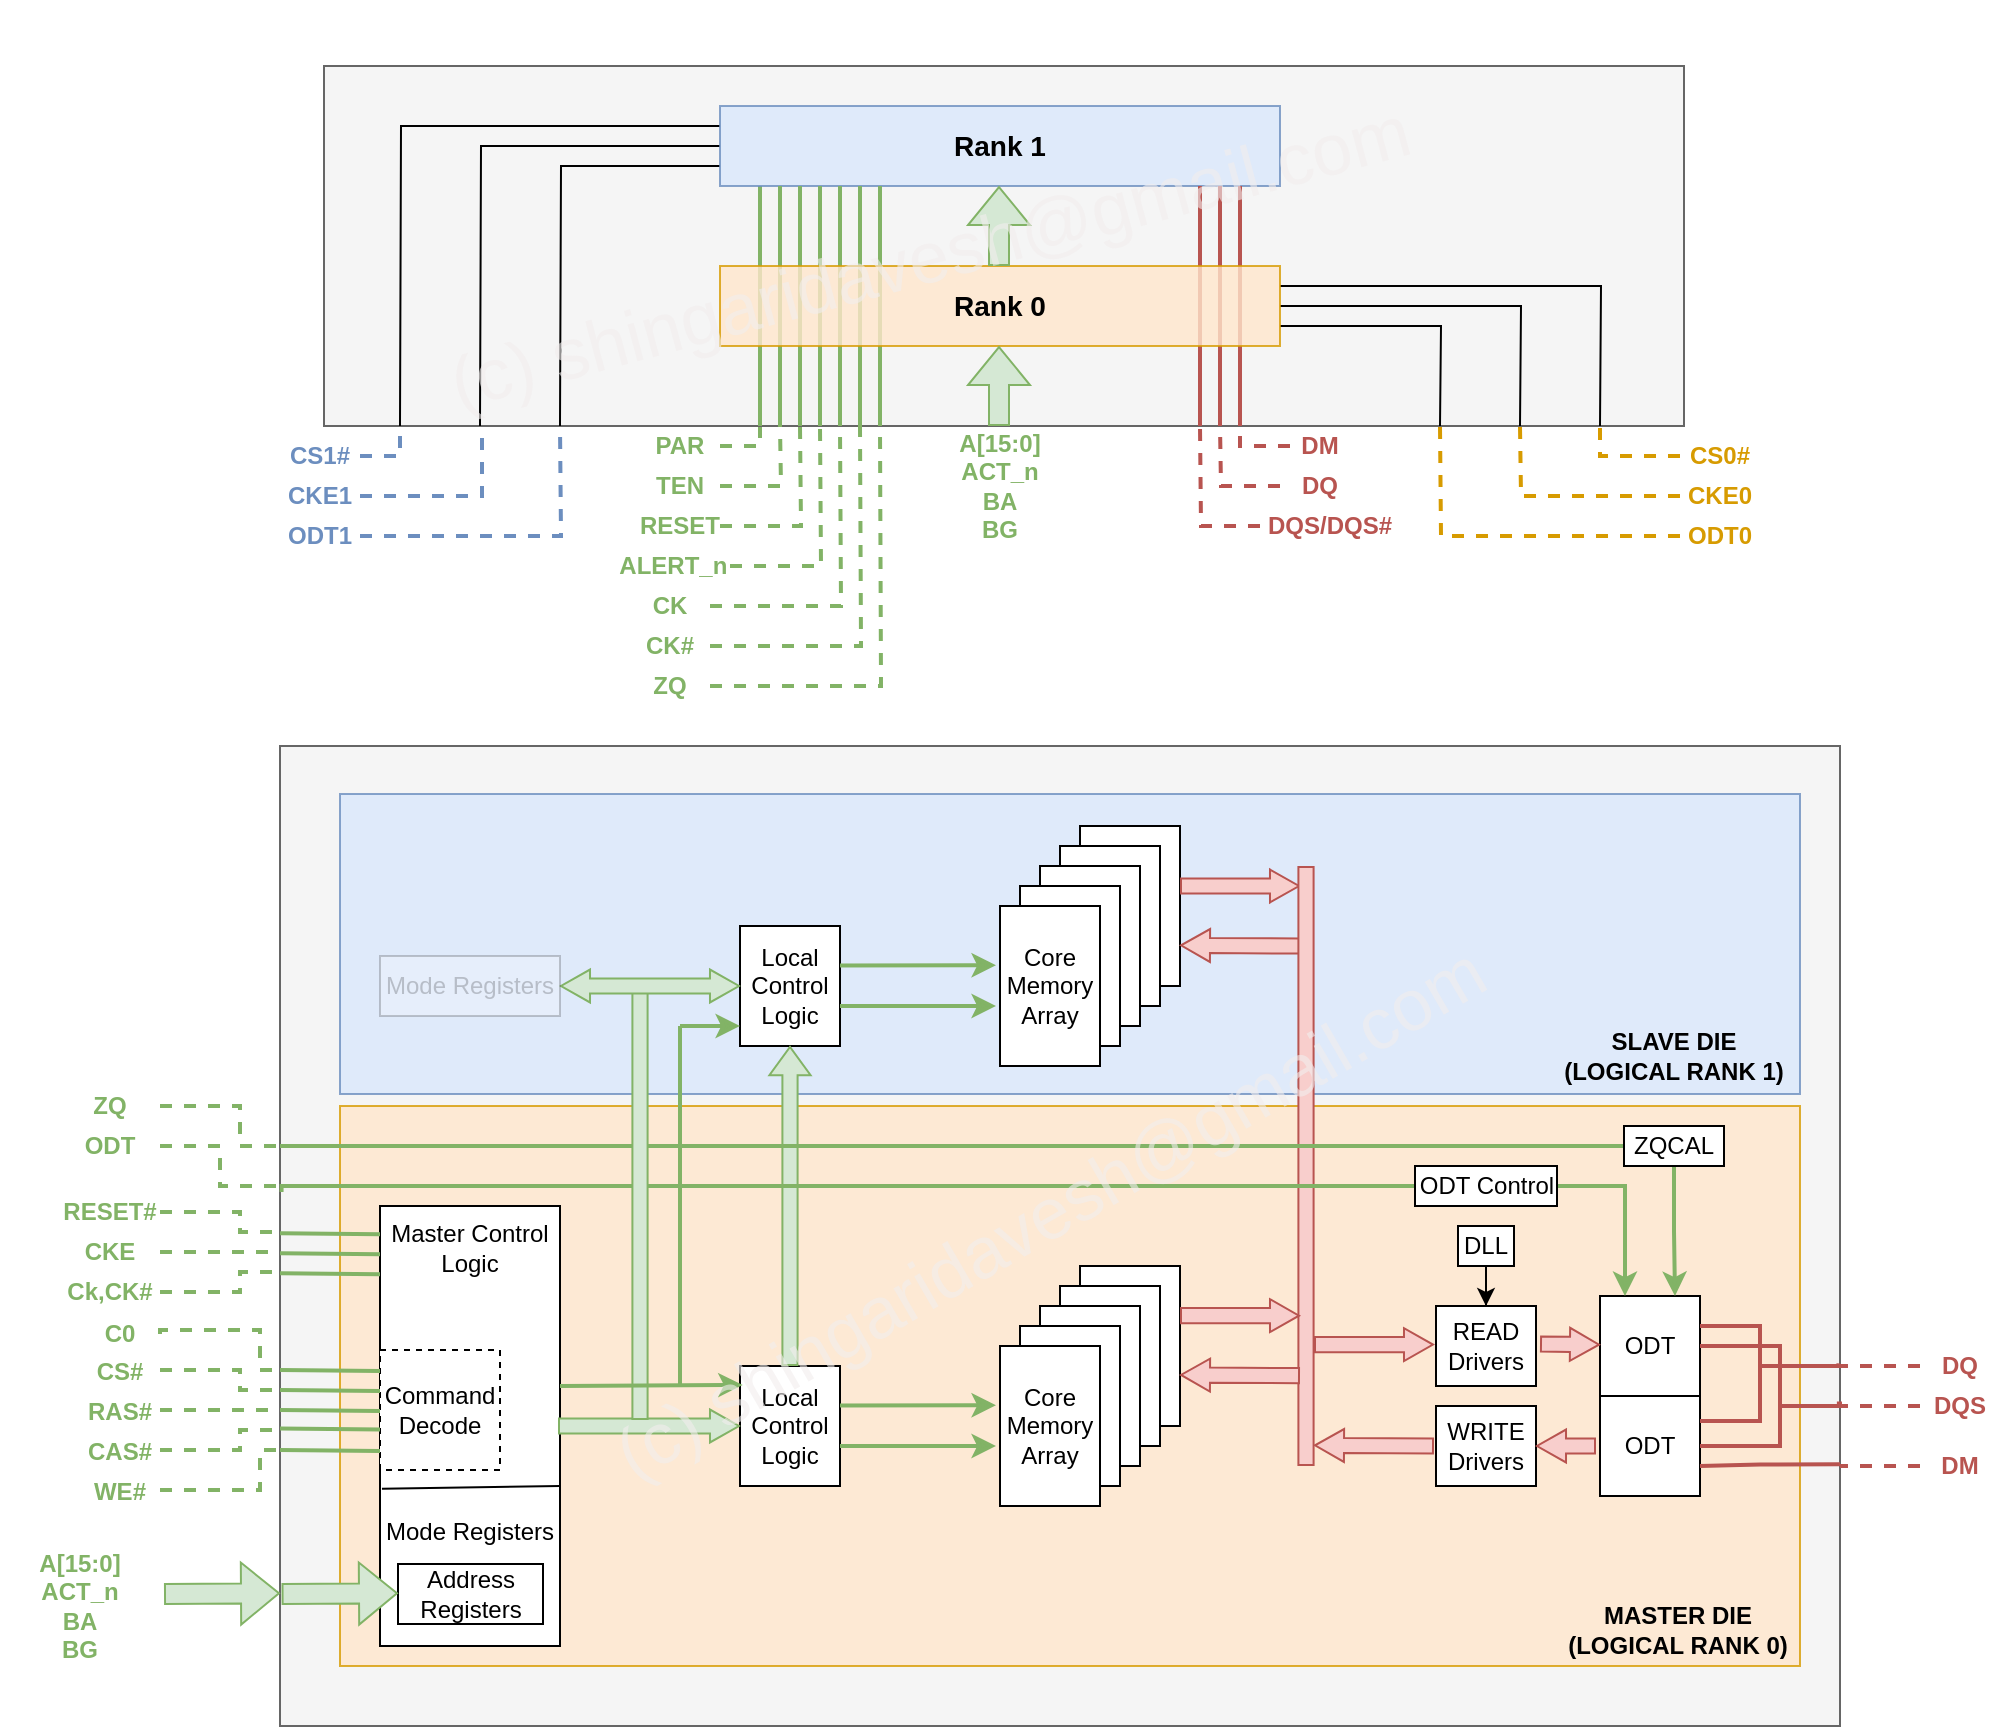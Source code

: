 <mxfile version="24.7.13">
  <diagram name="Page-1" id="p3jOUno3Bt8FbKeISjD7">
    <mxGraphModel dx="3163" dy="1310" grid="1" gridSize="10" guides="1" tooltips="1" connect="1" arrows="1" fold="1" page="1" pageScale="1" pageWidth="850" pageHeight="1100" math="0" shadow="0">
      <root>
        <mxCell id="0" />
        <mxCell id="1" parent="0" />
        <mxCell id="oEy5_fPQmQD-1AmX2IcC-127" value="" style="rounded=0;whiteSpace=wrap;html=1;fillColor=#f5f5f5;fontColor=#333333;strokeColor=#666666;" vertex="1" parent="1">
          <mxGeometry x="20" y="600" width="780" height="490" as="geometry" />
        </mxCell>
        <mxCell id="oEy5_fPQmQD-1AmX2IcC-126" value="" style="rounded=0;whiteSpace=wrap;html=1;fontStyle=1;fontSize=14;fillColor=#dae8fc;strokeColor=#6c8ebf;opacity=80;" vertex="1" parent="1">
          <mxGeometry x="50" y="624" width="730" height="150" as="geometry" />
        </mxCell>
        <mxCell id="oEy5_fPQmQD-1AmX2IcC-125" value="" style="rounded=0;whiteSpace=wrap;html=1;fontStyle=1;fontSize=14;fillColor=#ffe6cc;strokeColor=#d79b00;opacity=80;" vertex="1" parent="1">
          <mxGeometry x="50" y="780" width="730" height="280" as="geometry" />
        </mxCell>
        <mxCell id="oEy5_fPQmQD-1AmX2IcC-21" value="" style="rounded=0;whiteSpace=wrap;html=1;fillColor=#f5f5f5;fontColor=#333333;strokeColor=#666666;" vertex="1" parent="1">
          <mxGeometry x="42" y="260" width="680" height="180" as="geometry" />
        </mxCell>
        <mxCell id="oEy5_fPQmQD-1AmX2IcC-3" style="edgeStyle=orthogonalEdgeStyle;rounded=0;orthogonalLoop=1;jettySize=auto;html=1;exitX=0;exitY=0.25;exitDx=0;exitDy=0;endArrow=none;endFill=0;" edge="1" parent="1" source="oEy5_fPQmQD-1AmX2IcC-1">
          <mxGeometry relative="1" as="geometry">
            <mxPoint x="80" y="440" as="targetPoint" />
          </mxGeometry>
        </mxCell>
        <mxCell id="oEy5_fPQmQD-1AmX2IcC-4" style="edgeStyle=orthogonalEdgeStyle;rounded=0;orthogonalLoop=1;jettySize=auto;html=1;endArrow=none;endFill=0;" edge="1" parent="1" source="oEy5_fPQmQD-1AmX2IcC-1">
          <mxGeometry relative="1" as="geometry">
            <mxPoint x="120" y="440" as="targetPoint" />
          </mxGeometry>
        </mxCell>
        <mxCell id="oEy5_fPQmQD-1AmX2IcC-5" style="edgeStyle=orthogonalEdgeStyle;rounded=0;orthogonalLoop=1;jettySize=auto;html=1;exitX=0;exitY=0.75;exitDx=0;exitDy=0;endArrow=none;endFill=0;" edge="1" parent="1" source="oEy5_fPQmQD-1AmX2IcC-1">
          <mxGeometry relative="1" as="geometry">
            <mxPoint x="160" y="440" as="targetPoint" />
          </mxGeometry>
        </mxCell>
        <mxCell id="oEy5_fPQmQD-1AmX2IcC-9" style="edgeStyle=orthogonalEdgeStyle;rounded=0;orthogonalLoop=1;jettySize=auto;html=1;exitX=0.25;exitY=1;exitDx=0;exitDy=0;endArrow=none;endFill=0;fillColor=#d5e8d4;strokeColor=#82b366;strokeWidth=2;" edge="1" parent="1">
          <mxGeometry relative="1" as="geometry">
            <mxPoint x="260" y="440" as="targetPoint" />
            <mxPoint x="260" y="320" as="sourcePoint" />
          </mxGeometry>
        </mxCell>
        <mxCell id="oEy5_fPQmQD-1AmX2IcC-1" value="Rank 1" style="rounded=0;whiteSpace=wrap;html=1;fontStyle=1;fontSize=14;fillColor=#dae8fc;strokeColor=#6c8ebf;opacity=80;" vertex="1" parent="1">
          <mxGeometry x="240" y="280" width="280" height="40" as="geometry" />
        </mxCell>
        <mxCell id="oEy5_fPQmQD-1AmX2IcC-6" style="edgeStyle=orthogonalEdgeStyle;rounded=0;orthogonalLoop=1;jettySize=auto;html=1;exitX=1;exitY=0.75;exitDx=0;exitDy=0;endArrow=none;endFill=0;" edge="1" parent="1" source="oEy5_fPQmQD-1AmX2IcC-2">
          <mxGeometry relative="1" as="geometry">
            <mxPoint x="600" y="440" as="targetPoint" />
          </mxGeometry>
        </mxCell>
        <mxCell id="oEy5_fPQmQD-1AmX2IcC-7" style="edgeStyle=orthogonalEdgeStyle;rounded=0;orthogonalLoop=1;jettySize=auto;html=1;endArrow=none;endFill=0;" edge="1" parent="1" source="oEy5_fPQmQD-1AmX2IcC-2">
          <mxGeometry relative="1" as="geometry">
            <mxPoint x="640" y="440" as="targetPoint" />
          </mxGeometry>
        </mxCell>
        <mxCell id="oEy5_fPQmQD-1AmX2IcC-8" style="edgeStyle=orthogonalEdgeStyle;rounded=0;orthogonalLoop=1;jettySize=auto;html=1;exitX=1;exitY=0.25;exitDx=0;exitDy=0;endArrow=none;endFill=0;" edge="1" parent="1" source="oEy5_fPQmQD-1AmX2IcC-2">
          <mxGeometry relative="1" as="geometry">
            <mxPoint x="680" y="440" as="targetPoint" />
          </mxGeometry>
        </mxCell>
        <mxCell id="oEy5_fPQmQD-1AmX2IcC-10" style="edgeStyle=orthogonalEdgeStyle;rounded=0;orthogonalLoop=1;jettySize=auto;html=1;exitX=0.25;exitY=1;exitDx=0;exitDy=0;endArrow=none;endFill=0;fillColor=#d5e8d4;strokeColor=#82b366;strokeWidth=2;" edge="1" parent="1">
          <mxGeometry relative="1" as="geometry">
            <mxPoint x="270" y="440" as="targetPoint" />
            <mxPoint x="270" y="320" as="sourcePoint" />
          </mxGeometry>
        </mxCell>
        <mxCell id="oEy5_fPQmQD-1AmX2IcC-11" style="edgeStyle=orthogonalEdgeStyle;rounded=0;orthogonalLoop=1;jettySize=auto;html=1;exitX=0.25;exitY=1;exitDx=0;exitDy=0;endArrow=none;endFill=0;fillColor=#d5e8d4;strokeColor=#82b366;strokeWidth=2;" edge="1" parent="1">
          <mxGeometry relative="1" as="geometry">
            <mxPoint x="280" y="440" as="targetPoint" />
            <mxPoint x="280" y="320" as="sourcePoint" />
          </mxGeometry>
        </mxCell>
        <mxCell id="oEy5_fPQmQD-1AmX2IcC-12" style="edgeStyle=orthogonalEdgeStyle;rounded=0;orthogonalLoop=1;jettySize=auto;html=1;exitX=0.25;exitY=1;exitDx=0;exitDy=0;endArrow=none;endFill=0;fillColor=#d5e8d4;strokeColor=#82b366;strokeWidth=2;" edge="1" parent="1">
          <mxGeometry relative="1" as="geometry">
            <mxPoint x="290" y="440" as="targetPoint" />
            <mxPoint x="290" y="320" as="sourcePoint" />
          </mxGeometry>
        </mxCell>
        <mxCell id="oEy5_fPQmQD-1AmX2IcC-13" style="edgeStyle=orthogonalEdgeStyle;rounded=0;orthogonalLoop=1;jettySize=auto;html=1;exitX=0.25;exitY=1;exitDx=0;exitDy=0;endArrow=none;endFill=0;fillColor=#d5e8d4;strokeColor=#82b366;strokeWidth=2;" edge="1" parent="1">
          <mxGeometry relative="1" as="geometry">
            <mxPoint x="300" y="440" as="targetPoint" />
            <mxPoint x="300" y="320" as="sourcePoint" />
          </mxGeometry>
        </mxCell>
        <mxCell id="oEy5_fPQmQD-1AmX2IcC-14" style="edgeStyle=orthogonalEdgeStyle;rounded=0;orthogonalLoop=1;jettySize=auto;html=1;exitX=0.25;exitY=1;exitDx=0;exitDy=0;endArrow=none;endFill=0;fillColor=#d5e8d4;strokeColor=#82b366;strokeWidth=2;" edge="1" parent="1">
          <mxGeometry relative="1" as="geometry">
            <mxPoint x="310" y="440" as="targetPoint" />
            <mxPoint x="310" y="320" as="sourcePoint" />
          </mxGeometry>
        </mxCell>
        <mxCell id="oEy5_fPQmQD-1AmX2IcC-15" style="edgeStyle=orthogonalEdgeStyle;rounded=0;orthogonalLoop=1;jettySize=auto;html=1;exitX=0.25;exitY=1;exitDx=0;exitDy=0;endArrow=none;endFill=0;fillColor=#d5e8d4;strokeColor=#82b366;strokeWidth=2;" edge="1" parent="1">
          <mxGeometry relative="1" as="geometry">
            <mxPoint x="320" y="440" as="targetPoint" />
            <mxPoint x="320" y="320" as="sourcePoint" />
          </mxGeometry>
        </mxCell>
        <mxCell id="oEy5_fPQmQD-1AmX2IcC-16" style="edgeStyle=orthogonalEdgeStyle;rounded=0;orthogonalLoop=1;jettySize=auto;html=1;exitX=0.25;exitY=1;exitDx=0;exitDy=0;endArrow=none;endFill=0;fillColor=#f8cecc;strokeColor=#b85450;strokeWidth=2;" edge="1" parent="1">
          <mxGeometry relative="1" as="geometry">
            <mxPoint x="480" y="440" as="targetPoint" />
            <mxPoint x="480" y="320" as="sourcePoint" />
          </mxGeometry>
        </mxCell>
        <mxCell id="oEy5_fPQmQD-1AmX2IcC-17" style="edgeStyle=orthogonalEdgeStyle;rounded=0;orthogonalLoop=1;jettySize=auto;html=1;exitX=0.25;exitY=1;exitDx=0;exitDy=0;endArrow=none;endFill=0;fillColor=#f8cecc;strokeColor=#b85450;strokeWidth=2;" edge="1" parent="1">
          <mxGeometry relative="1" as="geometry">
            <mxPoint x="490" y="440" as="targetPoint" />
            <mxPoint x="490" y="320" as="sourcePoint" />
          </mxGeometry>
        </mxCell>
        <mxCell id="oEy5_fPQmQD-1AmX2IcC-18" style="edgeStyle=orthogonalEdgeStyle;rounded=0;orthogonalLoop=1;jettySize=auto;html=1;exitX=0.25;exitY=1;exitDx=0;exitDy=0;endArrow=none;endFill=0;fillColor=#f8cecc;strokeColor=#b85450;strokeWidth=2;" edge="1" parent="1">
          <mxGeometry relative="1" as="geometry">
            <mxPoint x="500" y="440" as="targetPoint" />
            <mxPoint x="500" y="320" as="sourcePoint" />
          </mxGeometry>
        </mxCell>
        <mxCell id="oEy5_fPQmQD-1AmX2IcC-2" value="Rank 0" style="rounded=0;whiteSpace=wrap;html=1;fontStyle=1;fontSize=14;fillColor=#ffe6cc;strokeColor=#d79b00;opacity=80;" vertex="1" parent="1">
          <mxGeometry x="240" y="360" width="280" height="40" as="geometry" />
        </mxCell>
        <mxCell id="oEy5_fPQmQD-1AmX2IcC-19" value="" style="shape=flexArrow;endArrow=classic;html=1;rounded=0;fillColor=#d5e8d4;strokeColor=#82b366;" edge="1" parent="1">
          <mxGeometry width="50" height="50" relative="1" as="geometry">
            <mxPoint x="379.5" y="440" as="sourcePoint" />
            <mxPoint x="379.5" y="400" as="targetPoint" />
          </mxGeometry>
        </mxCell>
        <mxCell id="oEy5_fPQmQD-1AmX2IcC-20" value="" style="shape=flexArrow;endArrow=classic;html=1;rounded=0;fillColor=#d5e8d4;strokeColor=#82b366;" edge="1" parent="1">
          <mxGeometry width="50" height="50" relative="1" as="geometry">
            <mxPoint x="379.5" y="360" as="sourcePoint" />
            <mxPoint x="379.5" y="320" as="targetPoint" />
          </mxGeometry>
        </mxCell>
        <mxCell id="oEy5_fPQmQD-1AmX2IcC-25" style="edgeStyle=orthogonalEdgeStyle;rounded=0;orthogonalLoop=1;jettySize=auto;html=1;endArrow=none;endFill=0;dashed=1;strokeWidth=2;fillColor=#dae8fc;strokeColor=#6c8ebf;" edge="1" parent="1" source="oEy5_fPQmQD-1AmX2IcC-22">
          <mxGeometry relative="1" as="geometry">
            <mxPoint x="80" y="440" as="targetPoint" />
          </mxGeometry>
        </mxCell>
        <mxCell id="oEy5_fPQmQD-1AmX2IcC-22" value="CS1#" style="text;html=1;align=center;verticalAlign=middle;whiteSpace=wrap;rounded=0;fontColor=#6c8ebf;fontStyle=1" vertex="1" parent="1">
          <mxGeometry x="20" y="440" width="40" height="30" as="geometry" />
        </mxCell>
        <mxCell id="oEy5_fPQmQD-1AmX2IcC-26" style="edgeStyle=orthogonalEdgeStyle;rounded=0;orthogonalLoop=1;jettySize=auto;html=1;endArrow=none;endFill=0;dashed=1;entryX=0.116;entryY=1.017;entryDx=0;entryDy=0;entryPerimeter=0;strokeWidth=2;exitX=1;exitY=0.5;exitDx=0;exitDy=0;fillColor=#dae8fc;strokeColor=#6c8ebf;" edge="1" parent="1" source="oEy5_fPQmQD-1AmX2IcC-23" target="oEy5_fPQmQD-1AmX2IcC-21">
          <mxGeometry relative="1" as="geometry">
            <mxPoint x="120" y="450" as="targetPoint" />
            <Array as="points">
              <mxPoint x="121" y="475" />
              <mxPoint x="121" y="443" />
            </Array>
          </mxGeometry>
        </mxCell>
        <mxCell id="oEy5_fPQmQD-1AmX2IcC-23" value="CKE1" style="text;html=1;align=center;verticalAlign=middle;whiteSpace=wrap;rounded=0;fontColor=#6c8ebf;fontStyle=1" vertex="1" parent="1">
          <mxGeometry x="20" y="460" width="40" height="30" as="geometry" />
        </mxCell>
        <mxCell id="oEy5_fPQmQD-1AmX2IcC-27" style="edgeStyle=orthogonalEdgeStyle;rounded=0;orthogonalLoop=1;jettySize=auto;html=1;dashed=1;endArrow=none;endFill=0;fillColor=#dae8fc;strokeColor=#6c8ebf;strokeWidth=2;" edge="1" parent="1" source="oEy5_fPQmQD-1AmX2IcC-24">
          <mxGeometry relative="1" as="geometry">
            <mxPoint x="160" y="440" as="targetPoint" />
          </mxGeometry>
        </mxCell>
        <mxCell id="oEy5_fPQmQD-1AmX2IcC-24" value="ODT1" style="text;html=1;align=center;verticalAlign=middle;whiteSpace=wrap;rounded=0;fontColor=#6c8ebf;fontStyle=1" vertex="1" parent="1">
          <mxGeometry x="20" y="480" width="40" height="30" as="geometry" />
        </mxCell>
        <mxCell id="oEy5_fPQmQD-1AmX2IcC-31" style="edgeStyle=orthogonalEdgeStyle;rounded=0;orthogonalLoop=1;jettySize=auto;html=1;endArrow=none;endFill=0;dashed=1;fillColor=#ffe6cc;strokeColor=#d79b00;strokeWidth=2;" edge="1" parent="1" source="oEy5_fPQmQD-1AmX2IcC-28">
          <mxGeometry relative="1" as="geometry">
            <mxPoint x="680" y="440" as="targetPoint" />
            <Array as="points">
              <mxPoint x="680" y="455" />
            </Array>
          </mxGeometry>
        </mxCell>
        <mxCell id="oEy5_fPQmQD-1AmX2IcC-28" value="CS0#" style="text;html=1;align=center;verticalAlign=middle;whiteSpace=wrap;rounded=0;fontColor=#d79b01;fontStyle=1" vertex="1" parent="1">
          <mxGeometry x="720" y="440" width="40" height="30" as="geometry" />
        </mxCell>
        <mxCell id="oEy5_fPQmQD-1AmX2IcC-32" style="edgeStyle=orthogonalEdgeStyle;rounded=0;orthogonalLoop=1;jettySize=auto;html=1;endArrow=none;endFill=0;dashed=1;fillColor=#ffe6cc;strokeColor=#d79b00;strokeWidth=2;" edge="1" parent="1" source="oEy5_fPQmQD-1AmX2IcC-29">
          <mxGeometry relative="1" as="geometry">
            <mxPoint x="640" y="440" as="targetPoint" />
          </mxGeometry>
        </mxCell>
        <mxCell id="oEy5_fPQmQD-1AmX2IcC-29" value="CKE0" style="text;html=1;align=center;verticalAlign=middle;whiteSpace=wrap;rounded=0;fontColor=#d79b01;fontStyle=1" vertex="1" parent="1">
          <mxGeometry x="720" y="460" width="40" height="30" as="geometry" />
        </mxCell>
        <mxCell id="oEy5_fPQmQD-1AmX2IcC-33" style="edgeStyle=orthogonalEdgeStyle;rounded=0;orthogonalLoop=1;jettySize=auto;html=1;endArrow=none;endFill=0;dashed=1;fillColor=#ffe6cc;strokeColor=#d79b00;strokeWidth=2;" edge="1" parent="1" source="oEy5_fPQmQD-1AmX2IcC-30">
          <mxGeometry relative="1" as="geometry">
            <mxPoint x="600" y="440" as="targetPoint" />
          </mxGeometry>
        </mxCell>
        <mxCell id="oEy5_fPQmQD-1AmX2IcC-30" value="ODT0" style="text;html=1;align=center;verticalAlign=middle;whiteSpace=wrap;rounded=0;fontColor=#d79b01;fontStyle=1" vertex="1" parent="1">
          <mxGeometry x="720" y="480" width="40" height="30" as="geometry" />
        </mxCell>
        <mxCell id="oEy5_fPQmQD-1AmX2IcC-39" style="edgeStyle=orthogonalEdgeStyle;rounded=0;orthogonalLoop=1;jettySize=auto;html=1;dashed=1;endArrow=none;endFill=0;fillColor=#d5e8d4;strokeColor=#82b366;strokeWidth=2;" edge="1" parent="1" source="oEy5_fPQmQD-1AmX2IcC-34">
          <mxGeometry relative="1" as="geometry">
            <mxPoint x="260" y="440" as="targetPoint" />
          </mxGeometry>
        </mxCell>
        <mxCell id="oEy5_fPQmQD-1AmX2IcC-34" value="PAR" style="text;html=1;align=center;verticalAlign=middle;whiteSpace=wrap;rounded=0;fontColor=#82b366;fontStyle=1" vertex="1" parent="1">
          <mxGeometry x="200" y="440" width="40" height="20" as="geometry" />
        </mxCell>
        <mxCell id="oEy5_fPQmQD-1AmX2IcC-40" style="edgeStyle=orthogonalEdgeStyle;rounded=0;orthogonalLoop=1;jettySize=auto;html=1;dashed=1;endArrow=none;endFill=0;fillColor=#d5e8d4;strokeColor=#82b366;strokeWidth=2;" edge="1" parent="1" source="oEy5_fPQmQD-1AmX2IcC-36">
          <mxGeometry relative="1" as="geometry">
            <mxPoint x="270" y="440" as="targetPoint" />
          </mxGeometry>
        </mxCell>
        <mxCell id="oEy5_fPQmQD-1AmX2IcC-36" value="TEN" style="text;html=1;align=center;verticalAlign=middle;whiteSpace=wrap;rounded=0;fontColor=#82b366;fontStyle=1" vertex="1" parent="1">
          <mxGeometry x="200" y="460" width="40" height="20" as="geometry" />
        </mxCell>
        <mxCell id="oEy5_fPQmQD-1AmX2IcC-41" style="edgeStyle=orthogonalEdgeStyle;rounded=0;orthogonalLoop=1;jettySize=auto;html=1;dashed=1;endArrow=none;endFill=0;fillColor=#d5e8d4;strokeColor=#82b366;strokeWidth=2;" edge="1" parent="1" source="oEy5_fPQmQD-1AmX2IcC-37">
          <mxGeometry relative="1" as="geometry">
            <mxPoint x="280" y="440" as="targetPoint" />
          </mxGeometry>
        </mxCell>
        <mxCell id="oEy5_fPQmQD-1AmX2IcC-37" value="RESET" style="text;html=1;align=center;verticalAlign=middle;whiteSpace=wrap;rounded=0;fontColor=#82b366;fontStyle=1" vertex="1" parent="1">
          <mxGeometry x="200" y="480" width="40" height="20" as="geometry" />
        </mxCell>
        <mxCell id="oEy5_fPQmQD-1AmX2IcC-42" style="edgeStyle=orthogonalEdgeStyle;rounded=0;orthogonalLoop=1;jettySize=auto;html=1;dashed=1;endArrow=none;endFill=0;fillColor=#d5e8d4;strokeColor=#82b366;strokeWidth=2;" edge="1" parent="1" source="oEy5_fPQmQD-1AmX2IcC-38">
          <mxGeometry relative="1" as="geometry">
            <mxPoint x="290" y="440" as="targetPoint" />
          </mxGeometry>
        </mxCell>
        <mxCell id="oEy5_fPQmQD-1AmX2IcC-38" value="ALERT_n&amp;nbsp;&amp;nbsp;" style="text;html=1;align=center;verticalAlign=middle;whiteSpace=wrap;rounded=0;fontColor=#82b366;fontStyle=1" vertex="1" parent="1">
          <mxGeometry x="195" y="500" width="50" height="20" as="geometry" />
        </mxCell>
        <mxCell id="oEy5_fPQmQD-1AmX2IcC-46" style="edgeStyle=orthogonalEdgeStyle;rounded=0;orthogonalLoop=1;jettySize=auto;html=1;dashed=1;endArrow=none;endFill=0;fillColor=#d5e8d4;strokeColor=#82b366;strokeWidth=2;" edge="1" parent="1" source="oEy5_fPQmQD-1AmX2IcC-43">
          <mxGeometry relative="1" as="geometry">
            <mxPoint x="300" y="440" as="targetPoint" />
          </mxGeometry>
        </mxCell>
        <mxCell id="oEy5_fPQmQD-1AmX2IcC-43" value="CK" style="text;html=1;align=center;verticalAlign=middle;whiteSpace=wrap;rounded=0;fontColor=#82b366;fontStyle=1" vertex="1" parent="1">
          <mxGeometry x="195" y="520" width="40" height="20" as="geometry" />
        </mxCell>
        <mxCell id="oEy5_fPQmQD-1AmX2IcC-47" style="edgeStyle=orthogonalEdgeStyle;rounded=0;orthogonalLoop=1;jettySize=auto;html=1;dashed=1;endArrow=none;endFill=0;fillColor=#d5e8d4;strokeColor=#82b366;strokeWidth=2;" edge="1" parent="1" source="oEy5_fPQmQD-1AmX2IcC-44">
          <mxGeometry relative="1" as="geometry">
            <mxPoint x="310" y="440" as="targetPoint" />
          </mxGeometry>
        </mxCell>
        <mxCell id="oEy5_fPQmQD-1AmX2IcC-44" value="CK#" style="text;html=1;align=center;verticalAlign=middle;whiteSpace=wrap;rounded=0;fontColor=#82b366;fontStyle=1" vertex="1" parent="1">
          <mxGeometry x="195" y="540" width="40" height="20" as="geometry" />
        </mxCell>
        <mxCell id="oEy5_fPQmQD-1AmX2IcC-48" style="edgeStyle=orthogonalEdgeStyle;rounded=0;orthogonalLoop=1;jettySize=auto;html=1;dashed=1;endArrow=none;endFill=0;fillColor=#d5e8d4;strokeColor=#82b366;strokeWidth=2;" edge="1" parent="1" source="oEy5_fPQmQD-1AmX2IcC-45">
          <mxGeometry relative="1" as="geometry">
            <mxPoint x="320" y="440" as="targetPoint" />
          </mxGeometry>
        </mxCell>
        <mxCell id="oEy5_fPQmQD-1AmX2IcC-45" value="ZQ" style="text;html=1;align=center;verticalAlign=middle;whiteSpace=wrap;rounded=0;fontColor=#82b366;fontStyle=1" vertex="1" parent="1">
          <mxGeometry x="195" y="560" width="40" height="20" as="geometry" />
        </mxCell>
        <mxCell id="oEy5_fPQmQD-1AmX2IcC-49" value="&lt;font color=&quot;#82b366&quot;&gt;A[15:0]&lt;/font&gt;&lt;div&gt;&lt;font color=&quot;#82b366&quot;&gt;ACT_n&lt;/font&gt;&lt;/div&gt;&lt;div&gt;&lt;span style=&quot;color: rgb(130, 179, 102); background-color: initial;&quot;&gt;BA&lt;/span&gt;&lt;br&gt;&lt;/div&gt;&lt;div&gt;&lt;font color=&quot;#82b366&quot;&gt;BG&lt;/font&gt;&lt;/div&gt;" style="text;html=1;align=center;verticalAlign=middle;whiteSpace=wrap;rounded=0;fontColor=#050505;fontStyle=1" vertex="1" parent="1">
          <mxGeometry x="340" y="440" width="80" height="60" as="geometry" />
        </mxCell>
        <mxCell id="oEy5_fPQmQD-1AmX2IcC-58" style="edgeStyle=orthogonalEdgeStyle;rounded=0;orthogonalLoop=1;jettySize=auto;html=1;dashed=1;endArrow=none;endFill=0;fillColor=#f8cecc;strokeColor=#b85450;strokeWidth=2;" edge="1" parent="1" source="oEy5_fPQmQD-1AmX2IcC-52">
          <mxGeometry relative="1" as="geometry">
            <mxPoint x="500" y="440" as="targetPoint" />
            <Array as="points">
              <mxPoint x="500" y="450" />
            </Array>
          </mxGeometry>
        </mxCell>
        <mxCell id="oEy5_fPQmQD-1AmX2IcC-52" value="DM" style="text;html=1;align=center;verticalAlign=middle;whiteSpace=wrap;rounded=0;fontColor=#b85450;fontStyle=1" vertex="1" parent="1">
          <mxGeometry x="525" y="440" width="30" height="20" as="geometry" />
        </mxCell>
        <mxCell id="oEy5_fPQmQD-1AmX2IcC-56" style="edgeStyle=orthogonalEdgeStyle;rounded=0;orthogonalLoop=1;jettySize=auto;html=1;dashed=1;endArrow=none;endFill=0;fillColor=#f8cecc;strokeColor=#b85450;strokeWidth=2;" edge="1" parent="1" source="oEy5_fPQmQD-1AmX2IcC-53">
          <mxGeometry relative="1" as="geometry">
            <mxPoint x="490" y="440" as="targetPoint" />
          </mxGeometry>
        </mxCell>
        <mxCell id="oEy5_fPQmQD-1AmX2IcC-53" value="DQ" style="text;html=1;align=center;verticalAlign=middle;whiteSpace=wrap;rounded=0;fontColor=#b85450;fontStyle=1" vertex="1" parent="1">
          <mxGeometry x="520" y="460" width="40" height="20" as="geometry" />
        </mxCell>
        <mxCell id="oEy5_fPQmQD-1AmX2IcC-55" style="edgeStyle=orthogonalEdgeStyle;rounded=0;orthogonalLoop=1;jettySize=auto;html=1;dashed=1;endArrow=none;endFill=0;fillColor=#f8cecc;strokeColor=#b85450;strokeWidth=2;" edge="1" parent="1" source="oEy5_fPQmQD-1AmX2IcC-54">
          <mxGeometry relative="1" as="geometry">
            <mxPoint x="480" y="440" as="targetPoint" />
          </mxGeometry>
        </mxCell>
        <mxCell id="oEy5_fPQmQD-1AmX2IcC-54" value="DQS/DQS#" style="text;html=1;align=center;verticalAlign=middle;whiteSpace=wrap;rounded=0;fontColor=#b85450;fontStyle=1" vertex="1" parent="1">
          <mxGeometry x="510" y="480" width="70" height="20" as="geometry" />
        </mxCell>
        <mxCell id="oEy5_fPQmQD-1AmX2IcC-60" value="" style="rounded=0;whiteSpace=wrap;html=1;" vertex="1" parent="1">
          <mxGeometry x="420" y="640" width="50" height="80" as="geometry" />
        </mxCell>
        <mxCell id="oEy5_fPQmQD-1AmX2IcC-61" value="" style="rounded=0;whiteSpace=wrap;html=1;" vertex="1" parent="1">
          <mxGeometry x="410" y="650" width="50" height="80" as="geometry" />
        </mxCell>
        <mxCell id="oEy5_fPQmQD-1AmX2IcC-62" value="" style="rounded=0;whiteSpace=wrap;html=1;" vertex="1" parent="1">
          <mxGeometry x="400" y="660" width="50" height="80" as="geometry" />
        </mxCell>
        <mxCell id="oEy5_fPQmQD-1AmX2IcC-63" value="" style="rounded=0;whiteSpace=wrap;html=1;" vertex="1" parent="1">
          <mxGeometry x="390" y="670" width="50" height="80" as="geometry" />
        </mxCell>
        <mxCell id="oEy5_fPQmQD-1AmX2IcC-64" value="Core Memory Array" style="rounded=0;whiteSpace=wrap;html=1;" vertex="1" parent="1">
          <mxGeometry x="380" y="680" width="50" height="80" as="geometry" />
        </mxCell>
        <mxCell id="oEy5_fPQmQD-1AmX2IcC-65" value="Local Control Logic" style="rounded=0;whiteSpace=wrap;html=1;" vertex="1" parent="1">
          <mxGeometry x="250" y="690" width="50" height="60" as="geometry" />
        </mxCell>
        <mxCell id="oEy5_fPQmQD-1AmX2IcC-66" style="edgeStyle=orthogonalEdgeStyle;rounded=0;orthogonalLoop=1;jettySize=auto;html=1;strokeWidth=2;fillColor=#d5e8d4;strokeColor=#82b366;" edge="1" parent="1">
          <mxGeometry relative="1" as="geometry">
            <mxPoint x="300" y="709.694" as="sourcePoint" />
            <mxPoint x="378" y="709.66" as="targetPoint" />
          </mxGeometry>
        </mxCell>
        <mxCell id="oEy5_fPQmQD-1AmX2IcC-67" style="edgeStyle=orthogonalEdgeStyle;rounded=0;orthogonalLoop=1;jettySize=auto;html=1;strokeWidth=2;fillColor=#d5e8d4;strokeColor=#82b366;" edge="1" parent="1">
          <mxGeometry relative="1" as="geometry">
            <mxPoint x="300" y="730.034" as="sourcePoint" />
            <mxPoint x="378" y="730" as="targetPoint" />
          </mxGeometry>
        </mxCell>
        <mxCell id="oEy5_fPQmQD-1AmX2IcC-68" value="" style="rounded=0;whiteSpace=wrap;html=1;" vertex="1" parent="1">
          <mxGeometry x="420" y="860" width="50" height="80" as="geometry" />
        </mxCell>
        <mxCell id="oEy5_fPQmQD-1AmX2IcC-69" value="" style="rounded=0;whiteSpace=wrap;html=1;" vertex="1" parent="1">
          <mxGeometry x="410" y="870" width="50" height="80" as="geometry" />
        </mxCell>
        <mxCell id="oEy5_fPQmQD-1AmX2IcC-70" value="" style="rounded=0;whiteSpace=wrap;html=1;" vertex="1" parent="1">
          <mxGeometry x="400" y="880" width="50" height="80" as="geometry" />
        </mxCell>
        <mxCell id="oEy5_fPQmQD-1AmX2IcC-71" value="" style="rounded=0;whiteSpace=wrap;html=1;" vertex="1" parent="1">
          <mxGeometry x="390" y="890" width="50" height="80" as="geometry" />
        </mxCell>
        <mxCell id="oEy5_fPQmQD-1AmX2IcC-72" value="Core Memory Array" style="rounded=0;whiteSpace=wrap;html=1;" vertex="1" parent="1">
          <mxGeometry x="380" y="900" width="50" height="80" as="geometry" />
        </mxCell>
        <mxCell id="oEy5_fPQmQD-1AmX2IcC-73" value="Local Control Logic" style="rounded=0;whiteSpace=wrap;html=1;" vertex="1" parent="1">
          <mxGeometry x="250" y="910" width="50" height="60" as="geometry" />
        </mxCell>
        <mxCell id="oEy5_fPQmQD-1AmX2IcC-74" style="edgeStyle=orthogonalEdgeStyle;rounded=0;orthogonalLoop=1;jettySize=auto;html=1;fillColor=#d5e8d4;strokeColor=#82b366;strokeWidth=2;" edge="1" parent="1">
          <mxGeometry relative="1" as="geometry">
            <mxPoint x="300" y="929.694" as="sourcePoint" />
            <mxPoint x="378" y="929.66" as="targetPoint" />
          </mxGeometry>
        </mxCell>
        <mxCell id="oEy5_fPQmQD-1AmX2IcC-75" style="edgeStyle=orthogonalEdgeStyle;rounded=0;orthogonalLoop=1;jettySize=auto;html=1;fillColor=#d5e8d4;strokeColor=#82b366;strokeWidth=2;" edge="1" parent="1">
          <mxGeometry relative="1" as="geometry">
            <mxPoint x="300" y="950.034" as="sourcePoint" />
            <mxPoint x="378" y="950" as="targetPoint" />
          </mxGeometry>
        </mxCell>
        <mxCell id="oEy5_fPQmQD-1AmX2IcC-77" value="" style="shape=flexArrow;endArrow=classic;html=1;rounded=0;entryX=0.5;entryY=1;entryDx=0;entryDy=0;exitX=0.5;exitY=0;exitDx=0;exitDy=0;width=7.586;endSize=4.379;endWidth=12.01;fillColor=#d5e8d4;strokeColor=#82b366;" edge="1" parent="1" source="oEy5_fPQmQD-1AmX2IcC-73" target="oEy5_fPQmQD-1AmX2IcC-65">
          <mxGeometry width="50" height="50" relative="1" as="geometry">
            <mxPoint x="270" y="900" as="sourcePoint" />
            <mxPoint x="320" y="850" as="targetPoint" />
          </mxGeometry>
        </mxCell>
        <mxCell id="oEy5_fPQmQD-1AmX2IcC-79" value="" style="shape=flexArrow;endArrow=classic;html=1;rounded=0;exitX=0.5;exitY=0;exitDx=0;exitDy=0;width=7.586;endSize=4.503;endWidth=7.872;fillColor=#f8cecc;strokeColor=#b85450;" edge="1" parent="1">
          <mxGeometry width="50" height="50" relative="1" as="geometry">
            <mxPoint x="470" y="670" as="sourcePoint" />
            <mxPoint x="530" y="670" as="targetPoint" />
          </mxGeometry>
        </mxCell>
        <mxCell id="oEy5_fPQmQD-1AmX2IcC-80" value="" style="shape=flexArrow;endArrow=classic;html=1;rounded=0;width=7.586;endSize=4.503;endWidth=7.872;fillColor=#f8cecc;strokeColor=#b85450;" edge="1" parent="1">
          <mxGeometry width="50" height="50" relative="1" as="geometry">
            <mxPoint x="530" y="700" as="sourcePoint" />
            <mxPoint x="470" y="699.66" as="targetPoint" />
          </mxGeometry>
        </mxCell>
        <mxCell id="oEy5_fPQmQD-1AmX2IcC-82" value="" style="shape=flexArrow;endArrow=none;html=1;rounded=0;width=7.586;endSize=4.503;endWidth=7.872;endFill=0;fillColor=#f8cecc;strokeColor=#b85450;" edge="1" parent="1">
          <mxGeometry width="50" height="50" relative="1" as="geometry">
            <mxPoint x="533" y="960" as="sourcePoint" />
            <mxPoint x="533" y="660" as="targetPoint" />
          </mxGeometry>
        </mxCell>
        <mxCell id="oEy5_fPQmQD-1AmX2IcC-83" value="" style="shape=flexArrow;endArrow=classic;html=1;rounded=0;exitX=0.5;exitY=0;exitDx=0;exitDy=0;width=7.586;endSize=4.503;endWidth=7.872;fillColor=#f8cecc;strokeColor=#b85450;" edge="1" parent="1">
          <mxGeometry width="50" height="50" relative="1" as="geometry">
            <mxPoint x="470" y="884.83" as="sourcePoint" />
            <mxPoint x="530" y="884.83" as="targetPoint" />
          </mxGeometry>
        </mxCell>
        <mxCell id="oEy5_fPQmQD-1AmX2IcC-84" value="" style="shape=flexArrow;endArrow=classic;html=1;rounded=0;width=7.586;endSize=4.503;endWidth=7.872;fillColor=#f8cecc;strokeColor=#b85450;" edge="1" parent="1">
          <mxGeometry width="50" height="50" relative="1" as="geometry">
            <mxPoint x="530" y="914.83" as="sourcePoint" />
            <mxPoint x="470" y="914.49" as="targetPoint" />
          </mxGeometry>
        </mxCell>
        <mxCell id="oEy5_fPQmQD-1AmX2IcC-85" value="READ Drivers" style="rounded=0;whiteSpace=wrap;html=1;" vertex="1" parent="1">
          <mxGeometry x="598" y="880" width="50" height="40" as="geometry" />
        </mxCell>
        <mxCell id="oEy5_fPQmQD-1AmX2IcC-86" value="WRITE Drivers" style="rounded=0;whiteSpace=wrap;html=1;" vertex="1" parent="1">
          <mxGeometry x="598" y="930" width="50" height="40" as="geometry" />
        </mxCell>
        <mxCell id="oEy5_fPQmQD-1AmX2IcC-87" value="" style="shape=flexArrow;endArrow=classic;html=1;rounded=0;exitX=0.5;exitY=0;exitDx=0;exitDy=0;width=7.586;endSize=4.503;endWidth=7.872;fillColor=#f8cecc;strokeColor=#b85450;" edge="1" parent="1">
          <mxGeometry width="50" height="50" relative="1" as="geometry">
            <mxPoint x="537" y="899.31" as="sourcePoint" />
            <mxPoint x="597" y="899.31" as="targetPoint" />
          </mxGeometry>
        </mxCell>
        <mxCell id="oEy5_fPQmQD-1AmX2IcC-88" value="" style="shape=flexArrow;endArrow=classic;html=1;rounded=0;width=7.586;endSize=4.503;endWidth=7.872;fillColor=#f8cecc;strokeColor=#b85450;" edge="1" parent="1">
          <mxGeometry width="50" height="50" relative="1" as="geometry">
            <mxPoint x="597" y="950" as="sourcePoint" />
            <mxPoint x="537" y="949.66" as="targetPoint" />
          </mxGeometry>
        </mxCell>
        <mxCell id="oEy5_fPQmQD-1AmX2IcC-89" value="ODT" style="rounded=0;whiteSpace=wrap;html=1;" vertex="1" parent="1">
          <mxGeometry x="680" y="875" width="50" height="50" as="geometry" />
        </mxCell>
        <mxCell id="oEy5_fPQmQD-1AmX2IcC-90" value="ODT" style="rounded=0;whiteSpace=wrap;html=1;" vertex="1" parent="1">
          <mxGeometry x="680" y="925" width="50" height="50" as="geometry" />
        </mxCell>
        <mxCell id="oEy5_fPQmQD-1AmX2IcC-91" value="" style="shape=flexArrow;endArrow=classic;html=1;rounded=0;width=7.586;endSize=4.503;endWidth=7.872;fillColor=#f8cecc;strokeColor=#b85450;" edge="1" parent="1">
          <mxGeometry width="50" height="50" relative="1" as="geometry">
            <mxPoint x="650" y="899" as="sourcePoint" />
            <mxPoint x="680" y="899.31" as="targetPoint" />
          </mxGeometry>
        </mxCell>
        <mxCell id="oEy5_fPQmQD-1AmX2IcC-92" value="" style="shape=flexArrow;endArrow=classic;html=1;rounded=0;width=7.586;endSize=4.503;endWidth=7.872;fillColor=#f8cecc;strokeColor=#b85450;" edge="1" parent="1">
          <mxGeometry width="50" height="50" relative="1" as="geometry">
            <mxPoint x="678" y="950" as="sourcePoint" />
            <mxPoint x="648" y="950" as="targetPoint" />
          </mxGeometry>
        </mxCell>
        <mxCell id="oEy5_fPQmQD-1AmX2IcC-94" style="edgeStyle=orthogonalEdgeStyle;rounded=0;orthogonalLoop=1;jettySize=auto;html=1;endArrow=none;endFill=0;fillColor=#f8cecc;strokeColor=#b85450;strokeWidth=2;" edge="1" parent="1">
          <mxGeometry relative="1" as="geometry">
            <mxPoint x="730" y="890" as="targetPoint" />
            <mxPoint x="790" y="910" as="sourcePoint" />
            <Array as="points">
              <mxPoint x="760" y="910" />
              <mxPoint x="760" y="890" />
            </Array>
          </mxGeometry>
        </mxCell>
        <mxCell id="oEy5_fPQmQD-1AmX2IcC-95" style="edgeStyle=orthogonalEdgeStyle;rounded=0;orthogonalLoop=1;jettySize=auto;html=1;entryX=1;entryY=0.25;entryDx=0;entryDy=0;endArrow=none;endFill=0;exitX=0.999;exitY=0.63;exitDx=0;exitDy=0;fillColor=#f8cecc;strokeColor=#b85450;strokeWidth=2;exitPerimeter=0;" edge="1" parent="1" source="oEy5_fPQmQD-1AmX2IcC-127" target="oEy5_fPQmQD-1AmX2IcC-90">
          <mxGeometry relative="1" as="geometry">
            <mxPoint x="790" y="910" as="sourcePoint" />
            <Array as="points">
              <mxPoint x="799" y="910" />
              <mxPoint x="760" y="910" />
              <mxPoint x="760" y="938" />
            </Array>
          </mxGeometry>
        </mxCell>
        <mxCell id="oEy5_fPQmQD-1AmX2IcC-99" style="edgeStyle=orthogonalEdgeStyle;rounded=0;orthogonalLoop=1;jettySize=auto;html=1;entryX=1;entryY=0.5;entryDx=0;entryDy=0;endArrow=none;endFill=0;fillColor=#f8cecc;strokeColor=#b85450;strokeWidth=2;" edge="1" parent="1" target="oEy5_fPQmQD-1AmX2IcC-89">
          <mxGeometry relative="1" as="geometry">
            <mxPoint x="800" y="930" as="sourcePoint" />
            <Array as="points">
              <mxPoint x="770" y="930" />
              <mxPoint x="770" y="900" />
            </Array>
          </mxGeometry>
        </mxCell>
        <mxCell id="oEy5_fPQmQD-1AmX2IcC-101" style="edgeStyle=orthogonalEdgeStyle;rounded=0;orthogonalLoop=1;jettySize=auto;html=1;entryX=1;entryY=0.5;entryDx=0;entryDy=0;endArrow=none;endFill=0;fillColor=#f8cecc;strokeColor=#b85450;strokeWidth=2;exitX=0.998;exitY=0.671;exitDx=0;exitDy=0;exitPerimeter=0;" edge="1" parent="1" source="oEy5_fPQmQD-1AmX2IcC-127" target="oEy5_fPQmQD-1AmX2IcC-90">
          <mxGeometry relative="1" as="geometry">
            <mxPoint x="790" y="930" as="sourcePoint" />
            <Array as="points">
              <mxPoint x="800" y="929" />
              <mxPoint x="800" y="930" />
              <mxPoint x="770" y="930" />
              <mxPoint x="770" y="950" />
            </Array>
          </mxGeometry>
        </mxCell>
        <mxCell id="oEy5_fPQmQD-1AmX2IcC-102" style="edgeStyle=orthogonalEdgeStyle;rounded=0;orthogonalLoop=1;jettySize=auto;html=1;endArrow=none;endFill=0;fillColor=#f8cecc;strokeColor=#b85450;strokeWidth=2;exitX=1;exitY=0.733;exitDx=0;exitDy=0;exitPerimeter=0;" edge="1" parent="1" source="oEy5_fPQmQD-1AmX2IcC-127">
          <mxGeometry relative="1" as="geometry">
            <mxPoint x="790" y="960" as="sourcePoint" />
            <mxPoint x="730" y="960" as="targetPoint" />
            <Array as="points">
              <mxPoint x="760" y="959" />
            </Array>
          </mxGeometry>
        </mxCell>
        <mxCell id="oEy5_fPQmQD-1AmX2IcC-104" style="edgeStyle=orthogonalEdgeStyle;rounded=0;orthogonalLoop=1;jettySize=auto;html=1;entryX=0.5;entryY=0;entryDx=0;entryDy=0;" edge="1" parent="1" source="oEy5_fPQmQD-1AmX2IcC-103" target="oEy5_fPQmQD-1AmX2IcC-85">
          <mxGeometry relative="1" as="geometry" />
        </mxCell>
        <mxCell id="oEy5_fPQmQD-1AmX2IcC-103" value="DLL" style="rounded=0;whiteSpace=wrap;html=1;" vertex="1" parent="1">
          <mxGeometry x="609" y="840" width="28" height="20" as="geometry" />
        </mxCell>
        <mxCell id="oEy5_fPQmQD-1AmX2IcC-108" style="edgeStyle=orthogonalEdgeStyle;rounded=0;orthogonalLoop=1;jettySize=auto;html=1;entryX=0.25;entryY=0;entryDx=0;entryDy=0;fillColor=#d5e8d4;strokeColor=#82b366;strokeWidth=2;" edge="1" parent="1" source="oEy5_fPQmQD-1AmX2IcC-105" target="oEy5_fPQmQD-1AmX2IcC-89">
          <mxGeometry relative="1" as="geometry" />
        </mxCell>
        <mxCell id="oEy5_fPQmQD-1AmX2IcC-130" style="edgeStyle=orthogonalEdgeStyle;rounded=0;orthogonalLoop=1;jettySize=auto;html=1;entryX=0.001;entryY=0.455;entryDx=0;entryDy=0;entryPerimeter=0;exitX=0;exitY=0.5;exitDx=0;exitDy=0;endArrow=none;endFill=0;fillColor=#d5e8d4;strokeColor=#82b366;strokeWidth=2;" edge="1" parent="1" source="oEy5_fPQmQD-1AmX2IcC-105" target="oEy5_fPQmQD-1AmX2IcC-127">
          <mxGeometry relative="1" as="geometry">
            <Array as="points">
              <mxPoint x="21" y="820" />
            </Array>
          </mxGeometry>
        </mxCell>
        <mxCell id="oEy5_fPQmQD-1AmX2IcC-105" value="ODT Control" style="rounded=0;whiteSpace=wrap;html=1;" vertex="1" parent="1">
          <mxGeometry x="587.5" y="810" width="71" height="20" as="geometry" />
        </mxCell>
        <mxCell id="oEy5_fPQmQD-1AmX2IcC-107" style="edgeStyle=orthogonalEdgeStyle;rounded=0;orthogonalLoop=1;jettySize=auto;html=1;entryX=0.75;entryY=0;entryDx=0;entryDy=0;fillColor=#d5e8d4;strokeColor=#82b366;strokeWidth=2;" edge="1" parent="1" source="oEy5_fPQmQD-1AmX2IcC-106" target="oEy5_fPQmQD-1AmX2IcC-89">
          <mxGeometry relative="1" as="geometry" />
        </mxCell>
        <mxCell id="oEy5_fPQmQD-1AmX2IcC-129" style="edgeStyle=orthogonalEdgeStyle;rounded=0;orthogonalLoop=1;jettySize=auto;html=1;endArrow=none;endFill=0;fillColor=#d5e8d4;strokeColor=#82b366;strokeWidth=2;" edge="1" parent="1" source="oEy5_fPQmQD-1AmX2IcC-106">
          <mxGeometry relative="1" as="geometry">
            <mxPoint x="20" y="800" as="targetPoint" />
          </mxGeometry>
        </mxCell>
        <mxCell id="oEy5_fPQmQD-1AmX2IcC-106" value="ZQCAL" style="rounded=0;whiteSpace=wrap;html=1;" vertex="1" parent="1">
          <mxGeometry x="692" y="790" width="50" height="20" as="geometry" />
        </mxCell>
        <mxCell id="oEy5_fPQmQD-1AmX2IcC-110" value="" style="rounded=0;whiteSpace=wrap;html=1;" vertex="1" parent="1">
          <mxGeometry x="70" y="830" width="90" height="220" as="geometry" />
        </mxCell>
        <mxCell id="oEy5_fPQmQD-1AmX2IcC-111" value="Master Control Logic" style="text;html=1;align=center;verticalAlign=middle;whiteSpace=wrap;rounded=0;" vertex="1" parent="1">
          <mxGeometry x="70" y="830" width="90" height="41" as="geometry" />
        </mxCell>
        <mxCell id="oEy5_fPQmQD-1AmX2IcC-112" value="Command Decode" style="rounded=0;whiteSpace=wrap;html=1;dashed=1;" vertex="1" parent="1">
          <mxGeometry x="70" y="902" width="60" height="60" as="geometry" />
        </mxCell>
        <mxCell id="oEy5_fPQmQD-1AmX2IcC-113" value="" style="endArrow=none;html=1;rounded=0;exitX=0.011;exitY=0.654;exitDx=0;exitDy=0;exitPerimeter=0;" edge="1" parent="1">
          <mxGeometry width="50" height="50" relative="1" as="geometry">
            <mxPoint x="70.99" y="971.34" as="sourcePoint" />
            <mxPoint x="160" y="970" as="targetPoint" />
            <Array as="points">
              <mxPoint x="160" y="970" />
            </Array>
          </mxGeometry>
        </mxCell>
        <mxCell id="oEy5_fPQmQD-1AmX2IcC-114" value="Address Registers" style="rounded=0;whiteSpace=wrap;html=1;" vertex="1" parent="1">
          <mxGeometry x="79" y="1009" width="72.5" height="30" as="geometry" />
        </mxCell>
        <mxCell id="oEy5_fPQmQD-1AmX2IcC-115" value="" style="shape=flexArrow;endArrow=classic;html=1;rounded=0;width=7.586;endSize=4.503;endWidth=7.872;fillColor=#d5e8d4;strokeColor=#82b366;entryX=0;entryY=0.5;entryDx=0;entryDy=0;" edge="1" parent="1" target="oEy5_fPQmQD-1AmX2IcC-73">
          <mxGeometry width="50" height="50" relative="1" as="geometry">
            <mxPoint x="159" y="940" as="sourcePoint" />
            <mxPoint x="250" y="930" as="targetPoint" />
          </mxGeometry>
        </mxCell>
        <mxCell id="oEy5_fPQmQD-1AmX2IcC-116" value="" style="shape=flexArrow;endArrow=none;html=1;rounded=0;width=7.586;endSize=4.503;endWidth=7.872;endFill=0;fillColor=#d5e8d4;strokeColor=#82b366;" edge="1" parent="1">
          <mxGeometry width="50" height="50" relative="1" as="geometry">
            <mxPoint x="200" y="937" as="sourcePoint" />
            <mxPoint x="200" y="717" as="targetPoint" />
          </mxGeometry>
        </mxCell>
        <mxCell id="oEy5_fPQmQD-1AmX2IcC-117" value="" style="shape=flexArrow;endArrow=classic;html=1;rounded=0;width=7.586;endSize=4.503;endWidth=7.872;fillColor=#d5e8d4;strokeColor=#82b366;startArrow=block;startWidth=7.872;startSize=4.503;exitX=1;exitY=0.5;exitDx=0;exitDy=0;" edge="1" parent="1" source="oEy5_fPQmQD-1AmX2IcC-118">
          <mxGeometry width="50" height="50" relative="1" as="geometry">
            <mxPoint x="150" y="720" as="sourcePoint" />
            <mxPoint x="250" y="720" as="targetPoint" />
          </mxGeometry>
        </mxCell>
        <mxCell id="oEy5_fPQmQD-1AmX2IcC-118" value="Mode Registers" style="rounded=0;whiteSpace=wrap;html=1;opacity=20;textOpacity=20;" vertex="1" parent="1">
          <mxGeometry x="70" y="705" width="90" height="30" as="geometry" />
        </mxCell>
        <mxCell id="oEy5_fPQmQD-1AmX2IcC-119" value="Mode Registers" style="text;html=1;align=center;verticalAlign=middle;whiteSpace=wrap;rounded=0;" vertex="1" parent="1">
          <mxGeometry x="70" y="984" width="90" height="18" as="geometry" />
        </mxCell>
        <mxCell id="oEy5_fPQmQD-1AmX2IcC-122" value="" style="endArrow=classic;html=1;rounded=0;entryX=0.027;entryY=0.158;entryDx=0;entryDy=0;entryPerimeter=0;fillColor=#d5e8d4;strokeColor=#82b366;strokeWidth=2;" edge="1" parent="1" target="oEy5_fPQmQD-1AmX2IcC-73">
          <mxGeometry width="50" height="50" relative="1" as="geometry">
            <mxPoint x="160" y="920" as="sourcePoint" />
            <mxPoint x="410" y="840" as="targetPoint" />
          </mxGeometry>
        </mxCell>
        <mxCell id="oEy5_fPQmQD-1AmX2IcC-123" value="" style="endArrow=classic;html=1;rounded=0;entryX=0.027;entryY=0.158;entryDx=0;entryDy=0;entryPerimeter=0;fillColor=#d5e8d4;strokeColor=#82b366;strokeWidth=2;" edge="1" parent="1">
          <mxGeometry width="50" height="50" relative="1" as="geometry">
            <mxPoint x="220" y="740" as="sourcePoint" />
            <mxPoint x="250" y="740" as="targetPoint" />
          </mxGeometry>
        </mxCell>
        <mxCell id="oEy5_fPQmQD-1AmX2IcC-124" value="" style="endArrow=none;html=1;rounded=0;fillColor=#d5e8d4;strokeColor=#82b366;strokeWidth=2;" edge="1" parent="1">
          <mxGeometry width="50" height="50" relative="1" as="geometry">
            <mxPoint x="220" y="920" as="sourcePoint" />
            <mxPoint x="220" y="740" as="targetPoint" />
          </mxGeometry>
        </mxCell>
        <mxCell id="oEy5_fPQmQD-1AmX2IcC-131" value="" style="shape=flexArrow;endArrow=classic;html=1;rounded=0;fillColor=#d5e8d4;strokeColor=#82b366;exitX=0.001;exitY=0.847;exitDx=0;exitDy=0;exitPerimeter=0;" edge="1" parent="1">
          <mxGeometry width="50" height="50" relative="1" as="geometry">
            <mxPoint x="20.78" y="1024.03" as="sourcePoint" />
            <mxPoint x="79" y="1023.66" as="targetPoint" />
          </mxGeometry>
        </mxCell>
        <mxCell id="oEy5_fPQmQD-1AmX2IcC-132" value="" style="shape=flexArrow;endArrow=classic;html=1;rounded=0;fillColor=#d5e8d4;strokeColor=#82b366;exitX=0.001;exitY=0.847;exitDx=0;exitDy=0;exitPerimeter=0;" edge="1" parent="1">
          <mxGeometry width="50" height="50" relative="1" as="geometry">
            <mxPoint x="-38" y="1024" as="sourcePoint" />
            <mxPoint x="20" y="1023.66" as="targetPoint" />
          </mxGeometry>
        </mxCell>
        <mxCell id="oEy5_fPQmQD-1AmX2IcC-133" value="&lt;font color=&quot;#82b366&quot;&gt;A[15:0]&lt;/font&gt;&lt;div&gt;&lt;font color=&quot;#82b366&quot;&gt;ACT_n&lt;/font&gt;&lt;/div&gt;&lt;div&gt;&lt;span style=&quot;color: rgb(130, 179, 102); background-color: initial;&quot;&gt;BA&lt;/span&gt;&lt;br&gt;&lt;/div&gt;&lt;div&gt;&lt;font color=&quot;#82b366&quot;&gt;BG&lt;/font&gt;&lt;/div&gt;" style="text;html=1;align=center;verticalAlign=middle;whiteSpace=wrap;rounded=0;fontColor=#050505;fontStyle=1" vertex="1" parent="1">
          <mxGeometry x="-120" y="1000" width="80" height="60" as="geometry" />
        </mxCell>
        <mxCell id="oEy5_fPQmQD-1AmX2IcC-135" value="" style="endArrow=none;html=1;rounded=0;entryX=-0.007;entryY=0.138;entryDx=0;entryDy=0;entryPerimeter=0;fillColor=#d5e8d4;strokeColor=#82b366;strokeWidth=2;" edge="1" parent="1">
          <mxGeometry width="50" height="50" relative="1" as="geometry">
            <mxPoint x="20" y="912" as="sourcePoint" />
            <mxPoint x="70.0" y="912.45" as="targetPoint" />
          </mxGeometry>
        </mxCell>
        <mxCell id="oEy5_fPQmQD-1AmX2IcC-136" value="" style="endArrow=none;html=1;rounded=0;entryX=-0.007;entryY=0.138;entryDx=0;entryDy=0;entryPerimeter=0;fillColor=#d5e8d4;strokeColor=#82b366;strokeWidth=2;" edge="1" parent="1">
          <mxGeometry width="50" height="50" relative="1" as="geometry">
            <mxPoint x="20" y="922" as="sourcePoint" />
            <mxPoint x="70.0" y="922.45" as="targetPoint" />
          </mxGeometry>
        </mxCell>
        <mxCell id="oEy5_fPQmQD-1AmX2IcC-137" value="" style="endArrow=none;html=1;rounded=0;entryX=-0.007;entryY=0.138;entryDx=0;entryDy=0;entryPerimeter=0;fillColor=#d5e8d4;strokeColor=#82b366;strokeWidth=2;" edge="1" parent="1">
          <mxGeometry width="50" height="50" relative="1" as="geometry">
            <mxPoint x="20" y="932" as="sourcePoint" />
            <mxPoint x="70.0" y="932.45" as="targetPoint" />
          </mxGeometry>
        </mxCell>
        <mxCell id="oEy5_fPQmQD-1AmX2IcC-138" value="" style="endArrow=none;html=1;rounded=0;entryX=-0.007;entryY=0.138;entryDx=0;entryDy=0;entryPerimeter=0;fillColor=#d5e8d4;strokeColor=#82b366;strokeWidth=2;" edge="1" parent="1">
          <mxGeometry width="50" height="50" relative="1" as="geometry">
            <mxPoint x="20" y="941.31" as="sourcePoint" />
            <mxPoint x="70.0" y="941.76" as="targetPoint" />
          </mxGeometry>
        </mxCell>
        <mxCell id="oEy5_fPQmQD-1AmX2IcC-139" value="" style="endArrow=none;html=1;rounded=0;entryX=-0.007;entryY=0.138;entryDx=0;entryDy=0;entryPerimeter=0;fillColor=#d5e8d4;strokeColor=#82b366;strokeWidth=2;" edge="1" parent="1">
          <mxGeometry width="50" height="50" relative="1" as="geometry">
            <mxPoint x="20" y="952" as="sourcePoint" />
            <mxPoint x="70.0" y="952.45" as="targetPoint" />
          </mxGeometry>
        </mxCell>
        <mxCell id="oEy5_fPQmQD-1AmX2IcC-145" style="edgeStyle=orthogonalEdgeStyle;rounded=0;orthogonalLoop=1;jettySize=auto;html=1;exitX=1;exitY=0.5;exitDx=0;exitDy=0;endArrow=none;endFill=0;dashed=1;strokeWidth=2;fillColor=#d5e8d4;strokeColor=#82b366;" edge="1" parent="1" source="oEy5_fPQmQD-1AmX2IcC-140">
          <mxGeometry relative="1" as="geometry">
            <mxPoint x="20" y="912" as="targetPoint" />
            <Array as="points">
              <mxPoint x="10" y="892" />
              <mxPoint x="10" y="912" />
            </Array>
          </mxGeometry>
        </mxCell>
        <mxCell id="oEy5_fPQmQD-1AmX2IcC-140" value="C0" style="text;html=1;align=center;verticalAlign=middle;whiteSpace=wrap;rounded=0;fontColor=#82b366;fontStyle=1" vertex="1" parent="1">
          <mxGeometry x="-80" y="884" width="40" height="20" as="geometry" />
        </mxCell>
        <mxCell id="oEy5_fPQmQD-1AmX2IcC-141" value="CS#" style="text;html=1;align=center;verticalAlign=middle;whiteSpace=wrap;rounded=0;fontColor=#82b366;fontStyle=1" vertex="1" parent="1">
          <mxGeometry x="-80" y="903" width="40" height="20" as="geometry" />
        </mxCell>
        <mxCell id="oEy5_fPQmQD-1AmX2IcC-142" value="RAS#" style="text;html=1;align=center;verticalAlign=middle;whiteSpace=wrap;rounded=0;fontColor=#82b366;fontStyle=1" vertex="1" parent="1">
          <mxGeometry x="-80" y="923" width="40" height="20" as="geometry" />
        </mxCell>
        <mxCell id="oEy5_fPQmQD-1AmX2IcC-143" value="CAS#" style="text;html=1;align=center;verticalAlign=middle;whiteSpace=wrap;rounded=0;fontColor=#82b366;fontStyle=1" vertex="1" parent="1">
          <mxGeometry x="-80" y="943" width="40" height="20" as="geometry" />
        </mxCell>
        <mxCell id="oEy5_fPQmQD-1AmX2IcC-144" value="WE#" style="text;html=1;align=center;verticalAlign=middle;whiteSpace=wrap;rounded=0;fontColor=#82b366;fontStyle=1" vertex="1" parent="1">
          <mxGeometry x="-80" y="963" width="40" height="20" as="geometry" />
        </mxCell>
        <mxCell id="oEy5_fPQmQD-1AmX2IcC-146" style="edgeStyle=orthogonalEdgeStyle;rounded=0;orthogonalLoop=1;jettySize=auto;html=1;endArrow=none;endFill=0;dashed=1;strokeWidth=2;fillColor=#d5e8d4;strokeColor=#82b366;" edge="1" parent="1">
          <mxGeometry relative="1" as="geometry">
            <mxPoint x="20" y="922" as="targetPoint" />
            <mxPoint x="-40" y="912" as="sourcePoint" />
            <Array as="points">
              <mxPoint x="-40" y="912" />
              <mxPoint y="912" />
              <mxPoint y="922" />
            </Array>
          </mxGeometry>
        </mxCell>
        <mxCell id="oEy5_fPQmQD-1AmX2IcC-147" style="edgeStyle=orthogonalEdgeStyle;rounded=0;orthogonalLoop=1;jettySize=auto;html=1;endArrow=none;endFill=0;dashed=1;strokeWidth=2;fillColor=#d5e8d4;strokeColor=#82b366;" edge="1" parent="1">
          <mxGeometry relative="1" as="geometry">
            <mxPoint x="20" y="932" as="targetPoint" />
            <mxPoint x="-40" y="932" as="sourcePoint" />
            <Array as="points">
              <mxPoint x="-40" y="932" />
            </Array>
          </mxGeometry>
        </mxCell>
        <mxCell id="oEy5_fPQmQD-1AmX2IcC-148" style="edgeStyle=orthogonalEdgeStyle;rounded=0;orthogonalLoop=1;jettySize=auto;html=1;endArrow=none;endFill=0;dashed=1;strokeWidth=2;fillColor=#d5e8d4;strokeColor=#82b366;" edge="1" parent="1">
          <mxGeometry relative="1" as="geometry">
            <mxPoint x="20" y="942" as="targetPoint" />
            <mxPoint x="-40" y="952" as="sourcePoint" />
            <Array as="points">
              <mxPoint x="-40" y="952" />
              <mxPoint y="952" />
              <mxPoint y="942" />
            </Array>
          </mxGeometry>
        </mxCell>
        <mxCell id="oEy5_fPQmQD-1AmX2IcC-149" style="edgeStyle=orthogonalEdgeStyle;rounded=0;orthogonalLoop=1;jettySize=auto;html=1;endArrow=none;endFill=0;dashed=1;strokeWidth=2;fillColor=#d5e8d4;strokeColor=#82b366;" edge="1" parent="1">
          <mxGeometry relative="1" as="geometry">
            <mxPoint x="20" y="952" as="targetPoint" />
            <mxPoint x="-40" y="972" as="sourcePoint" />
            <Array as="points">
              <mxPoint x="10" y="972" />
              <mxPoint x="10" y="952" />
            </Array>
          </mxGeometry>
        </mxCell>
        <mxCell id="oEy5_fPQmQD-1AmX2IcC-150" value="" style="endArrow=none;html=1;rounded=0;entryX=-0.007;entryY=0.138;entryDx=0;entryDy=0;entryPerimeter=0;fillColor=#d5e8d4;strokeColor=#82b366;strokeWidth=2;" edge="1" parent="1">
          <mxGeometry width="50" height="50" relative="1" as="geometry">
            <mxPoint x="20" y="843.66" as="sourcePoint" />
            <mxPoint x="70.0" y="844.11" as="targetPoint" />
          </mxGeometry>
        </mxCell>
        <mxCell id="oEy5_fPQmQD-1AmX2IcC-151" value="" style="endArrow=none;html=1;rounded=0;entryX=-0.007;entryY=0.138;entryDx=0;entryDy=0;entryPerimeter=0;fillColor=#d5e8d4;strokeColor=#82b366;strokeWidth=2;" edge="1" parent="1">
          <mxGeometry width="50" height="50" relative="1" as="geometry">
            <mxPoint x="20" y="853.66" as="sourcePoint" />
            <mxPoint x="70.0" y="854.11" as="targetPoint" />
          </mxGeometry>
        </mxCell>
        <mxCell id="oEy5_fPQmQD-1AmX2IcC-152" value="" style="endArrow=none;html=1;rounded=0;entryX=-0.007;entryY=0.138;entryDx=0;entryDy=0;entryPerimeter=0;fillColor=#d5e8d4;strokeColor=#82b366;strokeWidth=2;" edge="1" parent="1">
          <mxGeometry width="50" height="50" relative="1" as="geometry">
            <mxPoint x="20" y="863.66" as="sourcePoint" />
            <mxPoint x="70.0" y="864.11" as="targetPoint" />
          </mxGeometry>
        </mxCell>
        <mxCell id="oEy5_fPQmQD-1AmX2IcC-153" value="RESET#" style="text;html=1;align=center;verticalAlign=middle;whiteSpace=wrap;rounded=0;fontColor=#82b366;fontStyle=1" vertex="1" parent="1">
          <mxGeometry x="-90" y="823" width="50" height="20" as="geometry" />
        </mxCell>
        <mxCell id="oEy5_fPQmQD-1AmX2IcC-154" value="CKE" style="text;html=1;align=center;verticalAlign=middle;whiteSpace=wrap;rounded=0;fontColor=#82b366;fontStyle=1" vertex="1" parent="1">
          <mxGeometry x="-90" y="843" width="50" height="20" as="geometry" />
        </mxCell>
        <mxCell id="oEy5_fPQmQD-1AmX2IcC-155" value="Ck,CK#" style="text;html=1;align=center;verticalAlign=middle;whiteSpace=wrap;rounded=0;fontColor=#82b366;fontStyle=1" vertex="1" parent="1">
          <mxGeometry x="-90" y="863" width="50" height="20" as="geometry" />
        </mxCell>
        <mxCell id="oEy5_fPQmQD-1AmX2IcC-156" style="edgeStyle=orthogonalEdgeStyle;rounded=0;orthogonalLoop=1;jettySize=auto;html=1;endArrow=none;endFill=0;dashed=1;strokeWidth=2;fillColor=#d5e8d4;strokeColor=#82b366;" edge="1" parent="1">
          <mxGeometry relative="1" as="geometry">
            <mxPoint x="20" y="843" as="targetPoint" />
            <mxPoint x="-40" y="833" as="sourcePoint" />
            <Array as="points">
              <mxPoint x="-40" y="833" />
              <mxPoint y="833" />
              <mxPoint y="843" />
            </Array>
          </mxGeometry>
        </mxCell>
        <mxCell id="oEy5_fPQmQD-1AmX2IcC-157" style="edgeStyle=orthogonalEdgeStyle;rounded=0;orthogonalLoop=1;jettySize=auto;html=1;endArrow=none;endFill=0;dashed=1;strokeWidth=2;fillColor=#d5e8d4;strokeColor=#82b366;" edge="1" parent="1">
          <mxGeometry relative="1" as="geometry">
            <mxPoint x="20" y="853" as="targetPoint" />
            <mxPoint x="-40" y="853" as="sourcePoint" />
            <Array as="points">
              <mxPoint x="-40" y="853" />
            </Array>
          </mxGeometry>
        </mxCell>
        <mxCell id="oEy5_fPQmQD-1AmX2IcC-158" style="edgeStyle=orthogonalEdgeStyle;rounded=0;orthogonalLoop=1;jettySize=auto;html=1;endArrow=none;endFill=0;dashed=1;strokeWidth=2;fillColor=#d5e8d4;strokeColor=#82b366;" edge="1" parent="1">
          <mxGeometry relative="1" as="geometry">
            <mxPoint x="20" y="863" as="targetPoint" />
            <mxPoint x="-40" y="873" as="sourcePoint" />
            <Array as="points">
              <mxPoint x="-40" y="873" />
              <mxPoint y="873" />
              <mxPoint y="863" />
            </Array>
          </mxGeometry>
        </mxCell>
        <mxCell id="oEy5_fPQmQD-1AmX2IcC-160" value="SLAVE DIE (LOGICAL RANK 1)" style="text;html=1;align=center;verticalAlign=middle;whiteSpace=wrap;rounded=0;fontStyle=1" vertex="1" parent="1">
          <mxGeometry x="657" y="740" width="120" height="30" as="geometry" />
        </mxCell>
        <mxCell id="oEy5_fPQmQD-1AmX2IcC-161" value="MASTER DIE (LOGICAL RANK 0)" style="text;html=1;align=center;verticalAlign=middle;whiteSpace=wrap;rounded=0;fontStyle=1" vertex="1" parent="1">
          <mxGeometry x="658.5" y="1027" width="120" height="30" as="geometry" />
        </mxCell>
        <mxCell id="oEy5_fPQmQD-1AmX2IcC-164" style="edgeStyle=orthogonalEdgeStyle;rounded=0;orthogonalLoop=1;jettySize=auto;html=1;fillColor=#d5e8d4;strokeColor=#82b366;strokeWidth=2;dashed=1;endArrow=none;endFill=0;" edge="1" parent="1" source="oEy5_fPQmQD-1AmX2IcC-162">
          <mxGeometry relative="1" as="geometry">
            <mxPoint x="20" y="800" as="targetPoint" />
            <Array as="points">
              <mxPoint y="780" />
              <mxPoint y="800" />
            </Array>
          </mxGeometry>
        </mxCell>
        <mxCell id="oEy5_fPQmQD-1AmX2IcC-162" value="ZQ" style="text;html=1;align=center;verticalAlign=middle;whiteSpace=wrap;rounded=0;fontColor=#82b366;fontStyle=1" vertex="1" parent="1">
          <mxGeometry x="-90" y="770" width="50" height="20" as="geometry" />
        </mxCell>
        <mxCell id="oEy5_fPQmQD-1AmX2IcC-166" style="edgeStyle=orthogonalEdgeStyle;rounded=0;orthogonalLoop=1;jettySize=auto;html=1;endArrow=none;endFill=0;dashed=1;strokeWidth=2;fillColor=#d5e8d4;strokeColor=#82b366;" edge="1" parent="1" source="oEy5_fPQmQD-1AmX2IcC-165">
          <mxGeometry relative="1" as="geometry">
            <mxPoint x="20" y="820" as="targetPoint" />
            <Array as="points">
              <mxPoint x="-10" y="800" />
              <mxPoint x="-10" y="820" />
            </Array>
          </mxGeometry>
        </mxCell>
        <mxCell id="oEy5_fPQmQD-1AmX2IcC-165" value="ODT" style="text;html=1;align=center;verticalAlign=middle;whiteSpace=wrap;rounded=0;fontColor=#82b366;fontStyle=1" vertex="1" parent="1">
          <mxGeometry x="-90" y="790" width="50" height="20" as="geometry" />
        </mxCell>
        <mxCell id="oEy5_fPQmQD-1AmX2IcC-170" style="edgeStyle=orthogonalEdgeStyle;rounded=0;orthogonalLoop=1;jettySize=auto;html=1;startArrow=none;startFill=0;dashed=1;fillColor=#f8cecc;strokeColor=#b85450;strokeWidth=2;endArrow=none;endFill=0;" edge="1" parent="1" source="oEy5_fPQmQD-1AmX2IcC-167">
          <mxGeometry relative="1" as="geometry">
            <mxPoint x="800" y="910" as="targetPoint" />
          </mxGeometry>
        </mxCell>
        <mxCell id="oEy5_fPQmQD-1AmX2IcC-167" value="DQ" style="text;html=1;align=center;verticalAlign=middle;whiteSpace=wrap;rounded=0;fontColor=#b85450;fontStyle=1" vertex="1" parent="1">
          <mxGeometry x="840" y="900" width="40" height="20" as="geometry" />
        </mxCell>
        <mxCell id="oEy5_fPQmQD-1AmX2IcC-171" style="edgeStyle=orthogonalEdgeStyle;rounded=0;orthogonalLoop=1;jettySize=auto;html=1;endArrow=none;endFill=0;dashed=1;strokeWidth=2;fillColor=#f8cecc;strokeColor=#b85450;" edge="1" parent="1" source="oEy5_fPQmQD-1AmX2IcC-168">
          <mxGeometry relative="1" as="geometry">
            <mxPoint x="800" y="930" as="targetPoint" />
          </mxGeometry>
        </mxCell>
        <mxCell id="oEy5_fPQmQD-1AmX2IcC-168" value="DQS" style="text;html=1;align=center;verticalAlign=middle;whiteSpace=wrap;rounded=0;fontColor=#b85450;fontStyle=1" vertex="1" parent="1">
          <mxGeometry x="840" y="920" width="40" height="20" as="geometry" />
        </mxCell>
        <mxCell id="oEy5_fPQmQD-1AmX2IcC-172" style="edgeStyle=orthogonalEdgeStyle;rounded=0;orthogonalLoop=1;jettySize=auto;html=1;endArrow=none;endFill=0;dashed=1;strokeWidth=2;fillColor=#f8cecc;strokeColor=#b85450;" edge="1" parent="1" source="oEy5_fPQmQD-1AmX2IcC-169">
          <mxGeometry relative="1" as="geometry">
            <mxPoint x="800" y="960" as="targetPoint" />
          </mxGeometry>
        </mxCell>
        <mxCell id="oEy5_fPQmQD-1AmX2IcC-169" value="DM" style="text;html=1;align=center;verticalAlign=middle;whiteSpace=wrap;rounded=0;fontColor=#b85450;fontStyle=1" vertex="1" parent="1">
          <mxGeometry x="840" y="950" width="40" height="20" as="geometry" />
        </mxCell>
        <mxCell id="oEy5_fPQmQD-1AmX2IcC-173" value="(c) shingaridavesh@gmail.com" style="text;html=1;align=center;verticalAlign=middle;whiteSpace=wrap;rounded=0;fontSize=36;fontColor=#f2eeee;rotation=-30;textOpacity=60;" vertex="1" parent="1">
          <mxGeometry x="-30" y="818" width="870" height="30" as="geometry" />
        </mxCell>
        <mxCell id="oEy5_fPQmQD-1AmX2IcC-174" value="(c) shingaridavesh@gmail.com" style="text;html=1;align=center;verticalAlign=middle;whiteSpace=wrap;rounded=0;fontSize=36;fontColor=#f2eeee;rotation=-15;textOpacity=60;" vertex="1" parent="1">
          <mxGeometry x="-90" y="340" width="870" height="30" as="geometry" />
        </mxCell>
      </root>
    </mxGraphModel>
  </diagram>
</mxfile>
